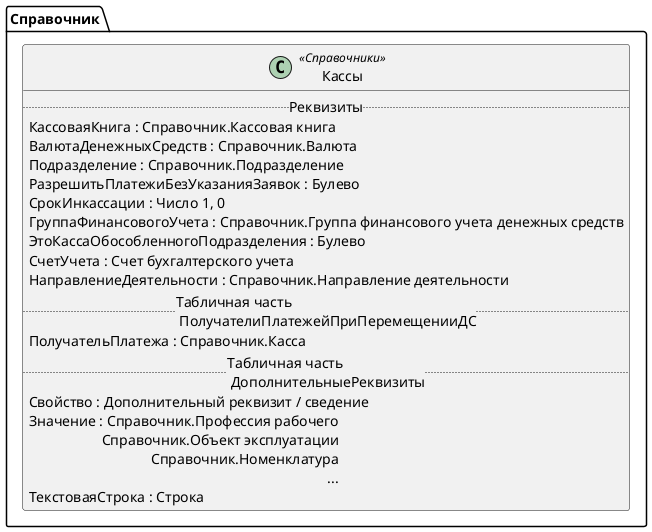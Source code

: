 ﻿@startuml Кассы
'!include templates.wsd
'..\include templates.wsd
class Справочник.Кассы as "Кассы" <<Справочники>>
{
..Реквизиты..
КассоваяКнига : Справочник.Кассовая книга
ВалютаДенежныхСредств : Справочник.Валюта
Подразделение : Справочник.Подразделение
РазрешитьПлатежиБезУказанияЗаявок : Булево
СрокИнкассации : Число 1, 0
ГруппаФинансовогоУчета : Справочник.Группа финансового учета денежных средств
ЭтоКассаОбособленногоПодразделения : Булево
СчетУчета : Счет бухгалтерского учета
НаправлениеДеятельности : Справочник.Направление деятельности
..Табличная часть \n ПолучателиПлатежейПриПеремещенииДС..
ПолучательПлатежа : Справочник.Касса
..Табличная часть \n ДополнительныеРеквизиты..
Свойство : Дополнительный реквизит / сведение
Значение : Справочник.Профессия рабочего\rСправочник.Объект эксплуатации\rСправочник.Номенклатура\r...
ТекстоваяСтрока : Строка
}
@enduml
